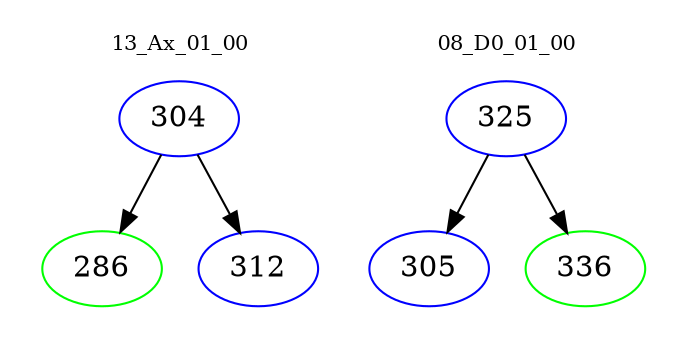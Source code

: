 digraph{
subgraph cluster_0 {
color = white
label = "13_Ax_01_00";
fontsize=10;
T0_304 [label="304", color="blue"]
T0_304 -> T0_286 [color="black"]
T0_286 [label="286", color="green"]
T0_304 -> T0_312 [color="black"]
T0_312 [label="312", color="blue"]
}
subgraph cluster_1 {
color = white
label = "08_D0_01_00";
fontsize=10;
T1_325 [label="325", color="blue"]
T1_325 -> T1_305 [color="black"]
T1_305 [label="305", color="blue"]
T1_325 -> T1_336 [color="black"]
T1_336 [label="336", color="green"]
}
}
